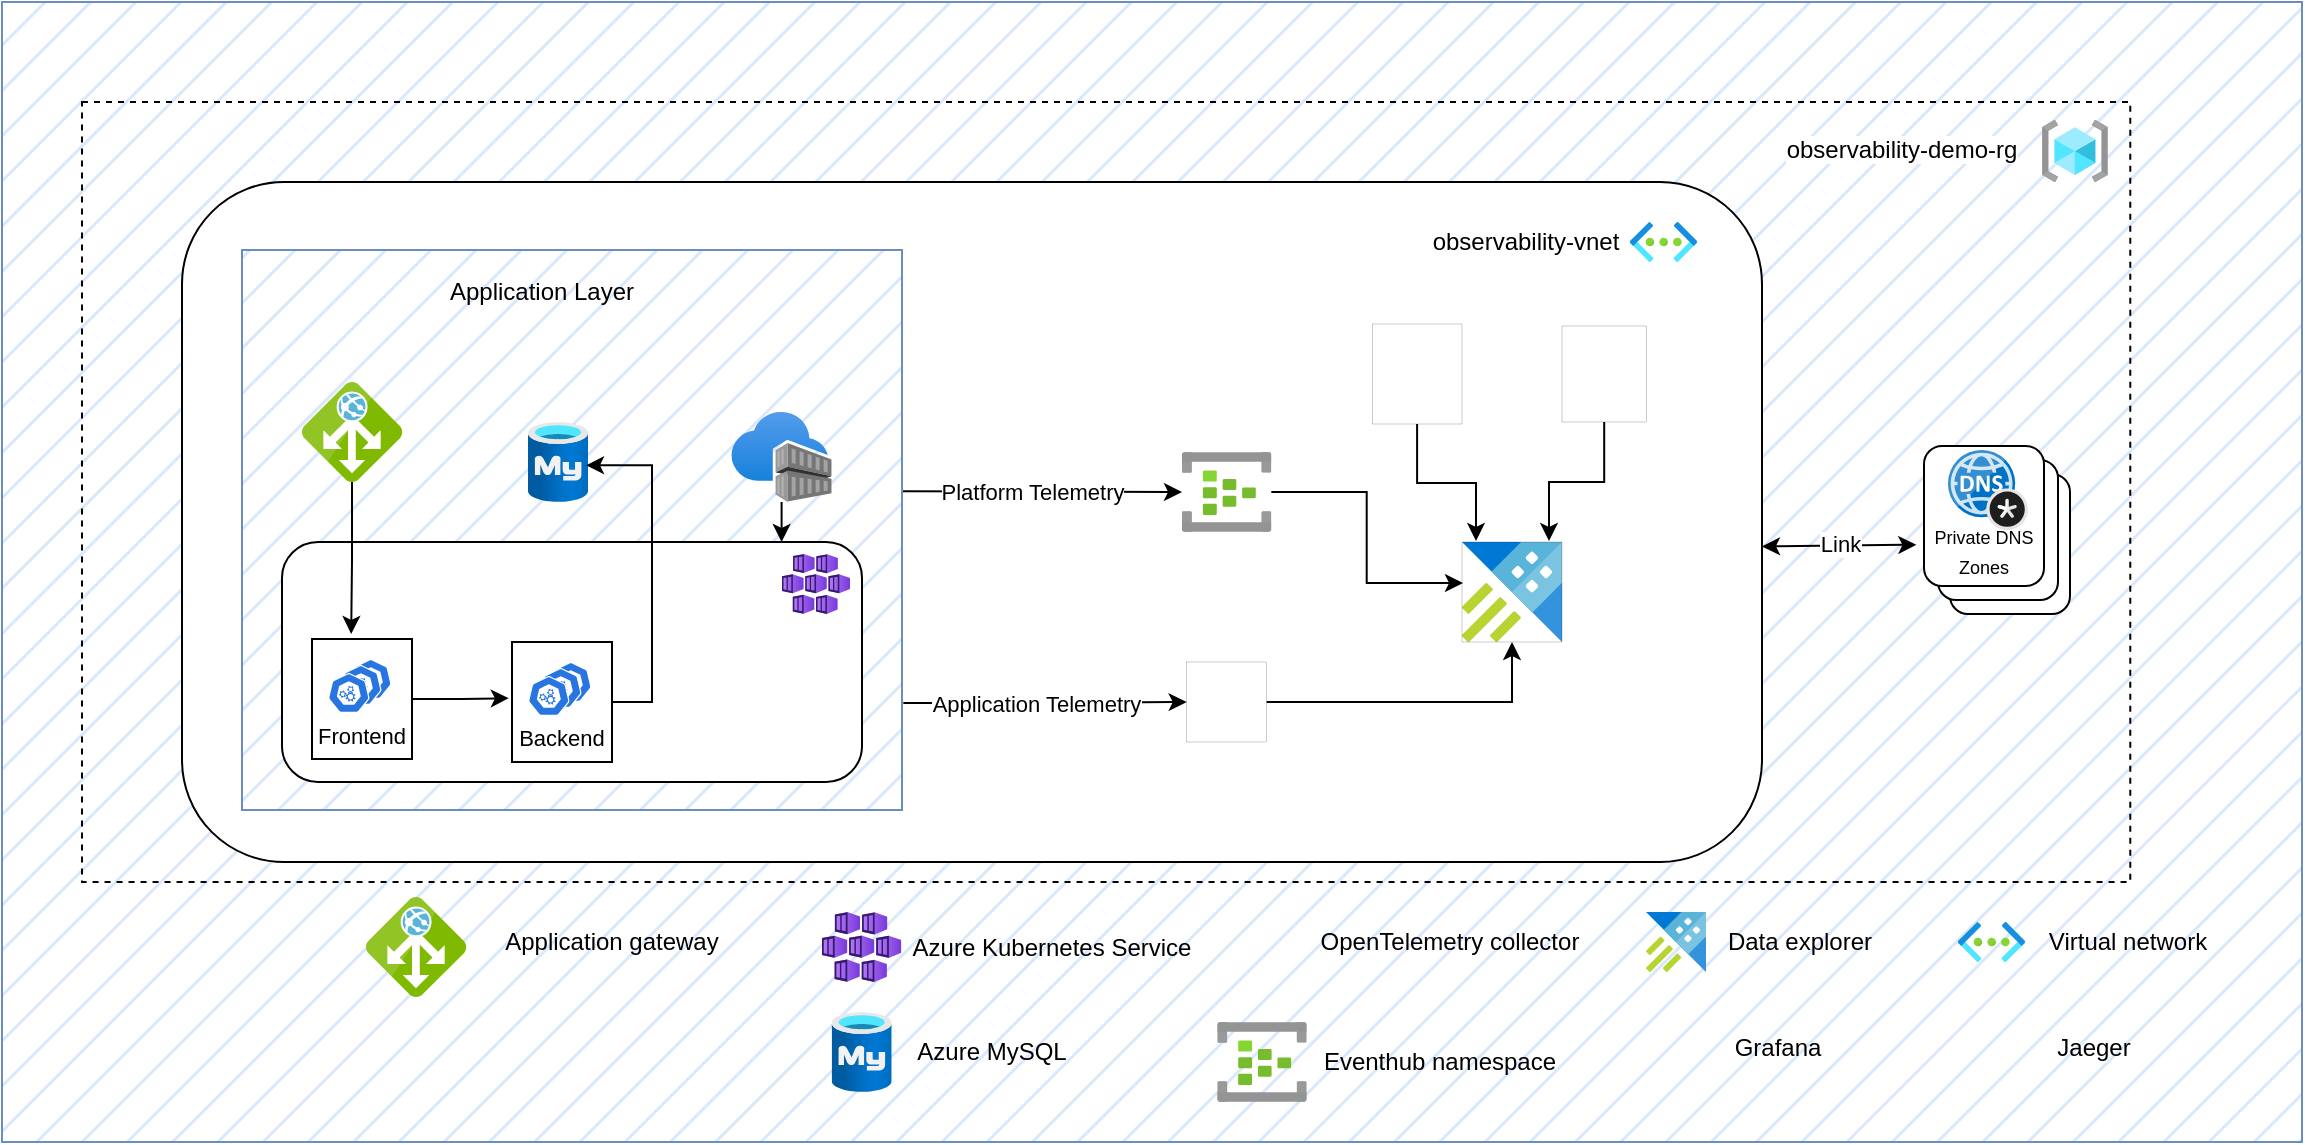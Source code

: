 <mxfile version="26.0.9">
  <diagram name="Page-1" id="GMO3YQDFHARuqXottcGS">
    <mxGraphModel dx="466" dy="330" grid="1" gridSize="10" guides="1" tooltips="1" connect="1" arrows="1" fold="1" page="1" pageScale="1" pageWidth="850" pageHeight="1100" math="0" shadow="0">
      <root>
        <mxCell id="0" />
        <mxCell id="1" parent="0" />
        <UserObject label="" id="_1PXEeMUK1e578rC1gDx-1">
          <mxCell style="rounded=0;whiteSpace=wrap;html=1;fillColor=#dae8fc;strokeColor=#6c8ebf;fillStyle=hatch;labelPosition=center;verticalLabelPosition=top;align=center;verticalAlign=bottom;" parent="1" vertex="1">
            <mxGeometry x="280" y="300" width="1150" height="570" as="geometry" />
          </mxCell>
        </UserObject>
        <mxCell id="_1PXEeMUK1e578rC1gDx-2" value="e" style="rounded=0;whiteSpace=wrap;html=1;dashed=1;fillColor=none;" parent="1" vertex="1">
          <mxGeometry x="320" y="350" width="1024.14" height="390" as="geometry" />
        </mxCell>
        <mxCell id="_1PXEeMUK1e578rC1gDx-3" value="" style="rounded=1;whiteSpace=wrap;html=1;" parent="1" vertex="1">
          <mxGeometry x="370" y="390" width="790" height="340" as="geometry" />
        </mxCell>
        <mxCell id="_1PXEeMUK1e578rC1gDx-4" value="" style="image;aspect=fixed;html=1;points=[];align=center;fontSize=12;image=img/lib/azure2/networking/Virtual_Networks.svg;" parent="1" vertex="1">
          <mxGeometry x="1094" y="410" width="33.5" height="20" as="geometry" />
        </mxCell>
        <mxCell id="_1PXEeMUK1e578rC1gDx-5" value="observability-vnet" style="text;html=1;align=center;verticalAlign=middle;whiteSpace=wrap;rounded=0;" parent="1" vertex="1">
          <mxGeometry x="982" y="405" width="120" height="30" as="geometry" />
        </mxCell>
        <mxCell id="_1PXEeMUK1e578rC1gDx-22" value="" style="group" parent="1" vertex="1" connectable="0">
          <mxGeometry x="1241" y="522" width="73" height="84" as="geometry" />
        </mxCell>
        <mxCell id="_1PXEeMUK1e578rC1gDx-23" value="" style="rounded=1;whiteSpace=wrap;html=1;" parent="_1PXEeMUK1e578rC1gDx-22" vertex="1">
          <mxGeometry x="13" y="14" width="60" height="70" as="geometry" />
        </mxCell>
        <mxCell id="_1PXEeMUK1e578rC1gDx-24" value="" style="rounded=1;whiteSpace=wrap;html=1;" parent="_1PXEeMUK1e578rC1gDx-22" vertex="1">
          <mxGeometry x="7" y="7" width="60" height="70" as="geometry" />
        </mxCell>
        <mxCell id="_1PXEeMUK1e578rC1gDx-25" value="" style="rounded=1;whiteSpace=wrap;html=1;" parent="_1PXEeMUK1e578rC1gDx-22" vertex="1">
          <mxGeometry width="60" height="70" as="geometry" />
        </mxCell>
        <mxCell id="_1PXEeMUK1e578rC1gDx-26" value="" style="image;sketch=0;aspect=fixed;html=1;points=[];align=center;fontSize=12;image=img/lib/mscae/DNS_Private_Zones.svg;" parent="_1PXEeMUK1e578rC1gDx-22" vertex="1">
          <mxGeometry x="12" y="2" width="40" height="40" as="geometry" />
        </mxCell>
        <mxCell id="_1PXEeMUK1e578rC1gDx-27" value="&lt;font style=&quot;font-size: 9px;&quot;&gt;Private DNS Zones&lt;/font&gt;" style="text;html=1;align=center;verticalAlign=middle;whiteSpace=wrap;rounded=0;" parent="_1PXEeMUK1e578rC1gDx-22" vertex="1">
          <mxGeometry y="37" width="60" height="30" as="geometry" />
        </mxCell>
        <mxCell id="_1PXEeMUK1e578rC1gDx-28" value="" style="endArrow=classic;startArrow=classic;html=1;rounded=0;entryX=-0.064;entryY=0.412;entryDx=0;entryDy=0;entryPerimeter=0;exitX=1;exitY=0.536;exitDx=0;exitDy=0;exitPerimeter=0;" parent="1" source="_1PXEeMUK1e578rC1gDx-3" target="_1PXEeMUK1e578rC1gDx-27" edge="1">
          <mxGeometry width="50" height="50" relative="1" as="geometry">
            <mxPoint x="1240" y="570" as="sourcePoint" />
            <mxPoint x="1290" y="520" as="targetPoint" />
          </mxGeometry>
        </mxCell>
        <mxCell id="_1PXEeMUK1e578rC1gDx-29" value="Link" style="edgeLabel;html=1;align=center;verticalAlign=middle;resizable=0;points=[];" parent="_1PXEeMUK1e578rC1gDx-28" vertex="1" connectable="0">
          <mxGeometry x="0.201" y="1" relative="1" as="geometry">
            <mxPoint x="-8" as="offset" />
          </mxGeometry>
        </mxCell>
        <mxCell id="_1PXEeMUK1e578rC1gDx-92" value="" style="image;aspect=fixed;html=1;points=[];align=left;fontSize=12;image=img/lib/azure2/general/Resource_Groups.svg;labelPosition=right;verticalLabelPosition=middle;verticalAlign=middle;" parent="1" vertex="1">
          <mxGeometry x="1300" y="359" width="32.94" height="31" as="geometry" />
        </mxCell>
        <mxCell id="_1PXEeMUK1e578rC1gDx-93" value="&lt;div style=&quot;text-align: left;&quot;&gt;&lt;span style=&quot;color: light-dark(rgb(0, 0, 0), rgb(255, 255, 255)); text-wrap: nowrap; background-color: rgb(255, 255, 255);&quot;&gt;observability-demo-rg&lt;/span&gt;&lt;/div&gt;" style="text;html=1;align=center;verticalAlign=middle;whiteSpace=wrap;rounded=0;" parent="1" vertex="1">
          <mxGeometry x="1200" y="359" width="60" height="30" as="geometry" />
        </mxCell>
        <mxCell id="_1PXEeMUK1e578rC1gDx-161" value="" style="image;aspect=fixed;html=1;points=[];align=center;fontSize=12;image=img/lib/azure2/networking/Virtual_Networks.svg;" parent="1" vertex="1">
          <mxGeometry x="1258" y="760" width="33.5" height="20" as="geometry" />
        </mxCell>
        <mxCell id="_1PXEeMUK1e578rC1gDx-162" value="Virtual network" style="text;html=1;align=center;verticalAlign=middle;whiteSpace=wrap;rounded=0;" parent="1" vertex="1">
          <mxGeometry x="1291.5" y="755" width="102" height="30" as="geometry" />
        </mxCell>
        <mxCell id="_1PXEeMUK1e578rC1gDx-166" value="" style="image;sketch=0;aspect=fixed;html=1;points=[];align=center;fontSize=12;image=img/lib/mscae/Azure_Data_Explorer_Clusters.svg;imageBorder=default;strokeWidth=0.1;" parent="1" vertex="1">
          <mxGeometry x="1010" y="570" width="50" height="50" as="geometry" />
        </mxCell>
        <mxCell id="_1PXEeMUK1e578rC1gDx-332" value="" style="image;sketch=0;aspect=fixed;html=1;points=[];align=center;fontSize=12;image=img/lib/mscae/Azure_Data_Explorer_Clusters.svg;" parent="1" vertex="1">
          <mxGeometry x="1102" y="755" width="30" height="30" as="geometry" />
        </mxCell>
        <mxCell id="_1PXEeMUK1e578rC1gDx-333" value="Data explorer" style="text;html=1;align=center;verticalAlign=middle;whiteSpace=wrap;rounded=0;" parent="1" vertex="1">
          <mxGeometry x="1127.5" y="755" width="102" height="30" as="geometry" />
        </mxCell>
        <mxCell id="_1PXEeMUK1e578rC1gDx-337" style="edgeStyle=orthogonalEdgeStyle;rounded=0;orthogonalLoop=1;jettySize=auto;html=1;" parent="1" source="_1PXEeMUK1e578rC1gDx-334" target="_1PXEeMUK1e578rC1gDx-166" edge="1">
          <mxGeometry relative="1" as="geometry" />
        </mxCell>
        <mxCell id="_1PXEeMUK1e578rC1gDx-334" value="" style="shape=image;verticalLabelPosition=bottom;labelBackgroundColor=default;verticalAlign=top;aspect=fixed;imageAspect=0;image=https://opentelemetry.io/img/logos/opentelemetry-icon-color.png;imageBorder=default;strokeWidth=0.1;" parent="1" vertex="1">
          <mxGeometry x="872.34" y="630" width="40" height="40" as="geometry" />
        </mxCell>
        <mxCell id="_1PXEeMUK1e578rC1gDx-335" value="" style="shape=image;verticalLabelPosition=bottom;labelBackgroundColor=default;verticalAlign=top;aspect=fixed;imageAspect=0;image=https://opentelemetry.io/img/logos/opentelemetry-icon-color.png;" parent="1" vertex="1">
          <mxGeometry x="890" y="750" width="40" height="40" as="geometry" />
        </mxCell>
        <mxCell id="_1PXEeMUK1e578rC1gDx-336" value="OpenTelemetry collector" style="text;html=1;align=center;verticalAlign=middle;whiteSpace=wrap;rounded=0;" parent="1" vertex="1">
          <mxGeometry x="938" y="755" width="132" height="30" as="geometry" />
        </mxCell>
        <mxCell id="_1PXEeMUK1e578rC1gDx-339" value="" style="shape=image;verticalLabelPosition=bottom;labelBackgroundColor=default;verticalAlign=top;aspect=fixed;imageAspect=0;image=https://static-00.iconduck.com/assets.00/grafana-color-icon-230x256-a4p6yuq1.png;imageBorder=default;strokeWidth=0.1;" parent="1" vertex="1">
          <mxGeometry x="965.07" y="461" width="44.93" height="50" as="geometry" />
        </mxCell>
        <mxCell id="_1PXEeMUK1e578rC1gDx-341" value="" style="shape=image;verticalLabelPosition=bottom;labelBackgroundColor=default;verticalAlign=top;aspect=fixed;imageAspect=0;image=https://images.ctfassets.net/aw6mkmszlj4x/7tnHhWpXwdmm92zwouCJtI/54d97b73889930e44c3dbe638a859524/Jaeger_logo.png;imageBorder=default;strokeWidth=0.1;" parent="1" vertex="1">
          <mxGeometry x="1060" y="462" width="42.19" height="48" as="geometry" />
        </mxCell>
        <mxCell id="_1PXEeMUK1e578rC1gDx-342" value="" style="shape=image;verticalLabelPosition=bottom;labelBackgroundColor=default;verticalAlign=top;aspect=fixed;imageAspect=0;image=https://images.ctfassets.net/aw6mkmszlj4x/7tnHhWpXwdmm92zwouCJtI/54d97b73889930e44c3dbe638a859524/Jaeger_logo.png;" parent="1" vertex="1">
          <mxGeometry x="1254.65" y="799" width="42.19" height="48" as="geometry" />
        </mxCell>
        <mxCell id="_1PXEeMUK1e578rC1gDx-343" value="Jaeger" style="text;html=1;align=center;verticalAlign=middle;whiteSpace=wrap;rounded=0;" parent="1" vertex="1">
          <mxGeometry x="1275" y="808" width="102" height="30" as="geometry" />
        </mxCell>
        <mxCell id="_1PXEeMUK1e578rC1gDx-344" value="" style="shape=image;verticalLabelPosition=bottom;labelBackgroundColor=default;verticalAlign=top;aspect=fixed;imageAspect=0;image=https://static-00.iconduck.com/assets.00/grafana-color-icon-230x256-a4p6yuq1.png;" parent="1" vertex="1">
          <mxGeometry x="1095.16" y="804.5" width="36.84" height="41" as="geometry" />
        </mxCell>
        <mxCell id="_1PXEeMUK1e578rC1gDx-345" value="Grafana" style="text;html=1;align=center;verticalAlign=middle;whiteSpace=wrap;rounded=0;" parent="1" vertex="1">
          <mxGeometry x="1132" y="808" width="72" height="30" as="geometry" />
        </mxCell>
        <mxCell id="_1PXEeMUK1e578rC1gDx-346" style="edgeStyle=orthogonalEdgeStyle;rounded=0;orthogonalLoop=1;jettySize=auto;html=1;entryX=0.87;entryY=-0.01;entryDx=0;entryDy=0;entryPerimeter=0;" parent="1" source="_1PXEeMUK1e578rC1gDx-341" target="_1PXEeMUK1e578rC1gDx-166" edge="1">
          <mxGeometry relative="1" as="geometry" />
        </mxCell>
        <mxCell id="_1PXEeMUK1e578rC1gDx-347" style="edgeStyle=orthogonalEdgeStyle;rounded=0;orthogonalLoop=1;jettySize=auto;html=1;entryX=0.14;entryY=-0.01;entryDx=0;entryDy=0;entryPerimeter=0;" parent="1" source="_1PXEeMUK1e578rC1gDx-339" target="_1PXEeMUK1e578rC1gDx-166" edge="1">
          <mxGeometry relative="1" as="geometry" />
        </mxCell>
        <mxCell id="_1PXEeMUK1e578rC1gDx-348" value="" style="image;aspect=fixed;html=1;points=[];align=center;fontSize=12;image=img/lib/azure2/iot/Event_Hubs.svg;" parent="1" vertex="1">
          <mxGeometry x="870" y="525" width="44.67" height="40" as="geometry" />
        </mxCell>
        <mxCell id="_1PXEeMUK1e578rC1gDx-349" style="edgeStyle=orthogonalEdgeStyle;rounded=0;orthogonalLoop=1;jettySize=auto;html=1;entryX=0.01;entryY=0.41;entryDx=0;entryDy=0;entryPerimeter=0;" parent="1" source="_1PXEeMUK1e578rC1gDx-348" target="_1PXEeMUK1e578rC1gDx-166" edge="1">
          <mxGeometry relative="1" as="geometry" />
        </mxCell>
        <mxCell id="_1PXEeMUK1e578rC1gDx-350" value="" style="image;aspect=fixed;html=1;points=[];align=center;fontSize=12;image=img/lib/azure2/iot/Event_Hubs.svg;" parent="1" vertex="1">
          <mxGeometry x="887.66" y="810" width="44.67" height="40" as="geometry" />
        </mxCell>
        <mxCell id="_1PXEeMUK1e578rC1gDx-351" value="Eventhub namespace" style="text;html=1;align=center;verticalAlign=middle;whiteSpace=wrap;rounded=0;" parent="1" vertex="1">
          <mxGeometry x="938" y="815" width="122" height="30" as="geometry" />
        </mxCell>
        <mxCell id="_1PXEeMUK1e578rC1gDx-354" style="edgeStyle=orthogonalEdgeStyle;rounded=0;orthogonalLoop=1;jettySize=auto;html=1;exitX=0.999;exitY=0.431;exitDx=0;exitDy=0;exitPerimeter=0;" parent="1" source="_1PXEeMUK1e578rC1gDx-352" target="_1PXEeMUK1e578rC1gDx-348" edge="1">
          <mxGeometry relative="1" as="geometry" />
        </mxCell>
        <mxCell id="_1PXEeMUK1e578rC1gDx-355" value="Platform Telemetry" style="edgeLabel;html=1;align=center;verticalAlign=middle;resizable=0;points=[];" parent="_1PXEeMUK1e578rC1gDx-354" vertex="1" connectable="0">
          <mxGeometry x="-0.068" relative="1" as="geometry">
            <mxPoint as="offset" />
          </mxGeometry>
        </mxCell>
        <UserObject label="" id="_1PXEeMUK1e578rC1gDx-352">
          <mxCell style="rounded=0;whiteSpace=wrap;html=1;fillColor=#dae8fc;strokeColor=#6c8ebf;fillStyle=hatch;labelPosition=center;verticalLabelPosition=top;align=center;verticalAlign=bottom;" parent="1" vertex="1">
            <mxGeometry x="400" y="424" width="330" height="280" as="geometry" />
          </mxCell>
        </UserObject>
        <mxCell id="_1PXEeMUK1e578rC1gDx-353" value="Application Layer" style="text;html=1;align=center;verticalAlign=middle;whiteSpace=wrap;rounded=0;" parent="1" vertex="1">
          <mxGeometry x="490" y="430" width="120" height="30" as="geometry" />
        </mxCell>
        <mxCell id="_1PXEeMUK1e578rC1gDx-356" style="edgeStyle=orthogonalEdgeStyle;rounded=0;orthogonalLoop=1;jettySize=auto;html=1;exitX=1.002;exitY=0.809;exitDx=0;exitDy=0;exitPerimeter=0;entryX=0;entryY=0.5;entryDx=0;entryDy=0;" parent="1" source="_1PXEeMUK1e578rC1gDx-352" target="_1PXEeMUK1e578rC1gDx-334" edge="1">
          <mxGeometry relative="1" as="geometry">
            <mxPoint x="734.67" y="649.83" as="sourcePoint" />
            <mxPoint x="874.67" y="649.83" as="targetPoint" />
          </mxGeometry>
        </mxCell>
        <mxCell id="_1PXEeMUK1e578rC1gDx-357" value="Application Telemetry" style="edgeLabel;html=1;align=center;verticalAlign=middle;resizable=0;points=[];" parent="_1PXEeMUK1e578rC1gDx-356" vertex="1" connectable="0">
          <mxGeometry x="-0.068" relative="1" as="geometry">
            <mxPoint as="offset" />
          </mxGeometry>
        </mxCell>
        <mxCell id="_1PXEeMUK1e578rC1gDx-359" value="" style="rounded=1;whiteSpace=wrap;html=1;" parent="1" vertex="1">
          <mxGeometry x="420" y="570" width="290" height="120" as="geometry" />
        </mxCell>
        <mxCell id="_1PXEeMUK1e578rC1gDx-360" value="" style="image;aspect=fixed;html=1;points=[];align=center;fontSize=12;image=img/lib/azure2/compute/Kubernetes_Services.svg;" parent="1" vertex="1">
          <mxGeometry x="670" y="576" width="34" height="30" as="geometry" />
        </mxCell>
        <mxCell id="_1PXEeMUK1e578rC1gDx-361" value="" style="image;aspect=fixed;html=1;points=[];align=center;fontSize=12;image=img/lib/azure2/compute/Kubernetes_Services.svg;" parent="1" vertex="1">
          <mxGeometry x="690" y="755" width="39.67" height="35" as="geometry" />
        </mxCell>
        <mxCell id="_1PXEeMUK1e578rC1gDx-362" value="Azure Kubernetes Service" style="text;html=1;align=center;verticalAlign=middle;whiteSpace=wrap;rounded=0;" parent="1" vertex="1">
          <mxGeometry x="730" y="757.5" width="150" height="30" as="geometry" />
        </mxCell>
        <mxCell id="_1PXEeMUK1e578rC1gDx-363" value="" style="image;aspect=fixed;html=1;points=[];align=center;fontSize=12;image=img/lib/azure2/databases/Azure_Database_MySQL_Server.svg;" parent="1" vertex="1">
          <mxGeometry x="543" y="510" width="30" height="40" as="geometry" />
        </mxCell>
        <mxCell id="_1PXEeMUK1e578rC1gDx-364" value="" style="image;sketch=0;aspect=fixed;html=1;points=[];align=center;fontSize=12;image=img/lib/mscae/Application_Gateway.svg;" parent="1" vertex="1">
          <mxGeometry x="430" y="490" width="50" height="50" as="geometry" />
        </mxCell>
        <mxCell id="_1PXEeMUK1e578rC1gDx-365" value="" style="image;aspect=fixed;html=1;points=[];align=center;fontSize=12;image=img/lib/azure2/databases/Azure_Database_MySQL_Server.svg;" parent="1" vertex="1">
          <mxGeometry x="694.84" y="805" width="30" height="40" as="geometry" />
        </mxCell>
        <mxCell id="_1PXEeMUK1e578rC1gDx-366" value="Azure MySQL" style="text;html=1;align=center;verticalAlign=middle;whiteSpace=wrap;rounded=0;" parent="1" vertex="1">
          <mxGeometry x="730" y="810" width="90" height="30" as="geometry" />
        </mxCell>
        <mxCell id="_1PXEeMUK1e578rC1gDx-367" value="" style="image;sketch=0;aspect=fixed;html=1;points=[];align=center;fontSize=12;image=img/lib/mscae/Application_Gateway.svg;" parent="1" vertex="1">
          <mxGeometry x="462" y="747.5" width="50" height="50" as="geometry" />
        </mxCell>
        <mxCell id="_1PXEeMUK1e578rC1gDx-368" value="Application gateway" style="text;html=1;align=center;verticalAlign=middle;whiteSpace=wrap;rounded=0;" parent="1" vertex="1">
          <mxGeometry x="510" y="755" width="150" height="30" as="geometry" />
        </mxCell>
        <mxCell id="_1PXEeMUK1e578rC1gDx-370" value="" style="aspect=fixed;sketch=0;html=1;dashed=0;whitespace=wrap;verticalLabelPosition=bottom;verticalAlign=top;fillColor=#2875E2;strokeColor=#ffffff;points=[[0.005,0.63,0],[0.1,0.2,0],[0.9,0.2,0],[0.5,0,0],[0.995,0.63,0],[0.72,0.99,0],[0.5,1,0],[0.28,0.99,0]];shape=mxgraph.kubernetes.icon2;prIcon=api" parent="1" vertex="1">
          <mxGeometry x="454" y="628.5" width="20.83" height="20" as="geometry" />
        </mxCell>
        <mxCell id="_1PXEeMUK1e578rC1gDx-371" value="" style="aspect=fixed;sketch=0;html=1;dashed=0;whitespace=wrap;verticalLabelPosition=bottom;verticalAlign=top;fillColor=#2875E2;strokeColor=#ffffff;points=[[0.005,0.63,0],[0.1,0.2,0],[0.9,0.2,0],[0.5,0,0],[0.995,0.63,0],[0.72,0.99,0],[0.5,1,0],[0.28,0.99,0]];shape=mxgraph.kubernetes.icon2;prIcon=api" parent="1" vertex="1">
          <mxGeometry x="449" y="631.5" width="20.83" height="20" as="geometry" />
        </mxCell>
        <mxCell id="_1PXEeMUK1e578rC1gDx-372" value="" style="aspect=fixed;sketch=0;html=1;dashed=0;whitespace=wrap;verticalLabelPosition=bottom;verticalAlign=top;fillColor=#2875E2;strokeColor=#ffffff;points=[[0.005,0.63,0],[0.1,0.2,0],[0.9,0.2,0],[0.5,0,0],[0.995,0.63,0],[0.72,0.99,0],[0.5,1,0],[0.28,0.99,0]];shape=mxgraph.kubernetes.icon2;prIcon=api" parent="1" vertex="1">
          <mxGeometry x="443" y="635.5" width="20.83" height="20" as="geometry" />
        </mxCell>
        <mxCell id="_1PXEeMUK1e578rC1gDx-386" style="edgeStyle=orthogonalEdgeStyle;rounded=0;orthogonalLoop=1;jettySize=auto;html=1;entryX=-0.032;entryY=0.468;entryDx=0;entryDy=0;entryPerimeter=0;" parent="1" source="_1PXEeMUK1e578rC1gDx-373" target="_1PXEeMUK1e578rC1gDx-384" edge="1">
          <mxGeometry relative="1" as="geometry" />
        </mxCell>
        <mxCell id="_1PXEeMUK1e578rC1gDx-373" value="" style="rounded=0;whiteSpace=wrap;html=1;align=center;verticalAlign=middle;fontFamily=Helvetica;fontSize=12;fontColor=default;fillColor=none;gradientColor=none;" parent="1" vertex="1">
          <mxGeometry x="435" y="618.5" width="50" height="60" as="geometry" />
        </mxCell>
        <mxCell id="_1PXEeMUK1e578rC1gDx-374" value="&lt;font style=&quot;font-size: 11px;&quot;&gt;Frontend&lt;/font&gt;" style="text;html=1;align=center;verticalAlign=middle;whiteSpace=wrap;rounded=0;fontFamily=Helvetica;fontSize=12;fontColor=default;" parent="1" vertex="1">
          <mxGeometry x="430" y="651.5" width="60" height="30" as="geometry" />
        </mxCell>
        <mxCell id="_1PXEeMUK1e578rC1gDx-375" style="edgeStyle=orthogonalEdgeStyle;rounded=0;orthogonalLoop=1;jettySize=auto;html=1;entryX=0.392;entryY=-0.042;entryDx=0;entryDy=0;entryPerimeter=0;" parent="1" source="_1PXEeMUK1e578rC1gDx-364" target="_1PXEeMUK1e578rC1gDx-373" edge="1">
          <mxGeometry relative="1" as="geometry" />
        </mxCell>
        <mxCell id="_1PXEeMUK1e578rC1gDx-381" value="" style="aspect=fixed;sketch=0;html=1;dashed=0;whitespace=wrap;verticalLabelPosition=bottom;verticalAlign=top;fillColor=#2875E2;strokeColor=#ffffff;points=[[0.005,0.63,0],[0.1,0.2,0],[0.9,0.2,0],[0.5,0,0],[0.995,0.63,0],[0.72,0.99,0],[0.5,1,0],[0.28,0.99,0]];shape=mxgraph.kubernetes.icon2;prIcon=api" parent="1" vertex="1">
          <mxGeometry x="554" y="630" width="20.83" height="20" as="geometry" />
        </mxCell>
        <mxCell id="_1PXEeMUK1e578rC1gDx-382" value="" style="aspect=fixed;sketch=0;html=1;dashed=0;whitespace=wrap;verticalLabelPosition=bottom;verticalAlign=top;fillColor=#2875E2;strokeColor=#ffffff;points=[[0.005,0.63,0],[0.1,0.2,0],[0.9,0.2,0],[0.5,0,0],[0.995,0.63,0],[0.72,0.99,0],[0.5,1,0],[0.28,0.99,0]];shape=mxgraph.kubernetes.icon2;prIcon=api" parent="1" vertex="1">
          <mxGeometry x="549" y="633" width="20.83" height="20" as="geometry" />
        </mxCell>
        <mxCell id="_1PXEeMUK1e578rC1gDx-383" value="" style="aspect=fixed;sketch=0;html=1;dashed=0;whitespace=wrap;verticalLabelPosition=bottom;verticalAlign=top;fillColor=#2875E2;strokeColor=#ffffff;points=[[0.005,0.63,0],[0.1,0.2,0],[0.9,0.2,0],[0.5,0,0],[0.995,0.63,0],[0.72,0.99,0],[0.5,1,0],[0.28,0.99,0]];shape=mxgraph.kubernetes.icon2;prIcon=api" parent="1" vertex="1">
          <mxGeometry x="543" y="637" width="20.83" height="20" as="geometry" />
        </mxCell>
        <mxCell id="_1PXEeMUK1e578rC1gDx-384" value="" style="rounded=0;whiteSpace=wrap;html=1;align=center;verticalAlign=middle;fontFamily=Helvetica;fontSize=12;fontColor=default;fillColor=none;gradientColor=none;" parent="1" vertex="1">
          <mxGeometry x="535" y="620" width="50" height="60" as="geometry" />
        </mxCell>
        <mxCell id="_1PXEeMUK1e578rC1gDx-385" value="&lt;span style=&quot;font-size: 11px;&quot;&gt;Backend&lt;/span&gt;" style="text;html=1;align=center;verticalAlign=middle;whiteSpace=wrap;rounded=0;fontFamily=Helvetica;fontSize=12;fontColor=default;" parent="1" vertex="1">
          <mxGeometry x="530" y="653" width="60" height="30" as="geometry" />
        </mxCell>
        <mxCell id="_1PXEeMUK1e578rC1gDx-387" style="rounded=0;orthogonalLoop=1;jettySize=auto;html=1;entryX=0.967;entryY=0.541;entryDx=0;entryDy=0;entryPerimeter=0;jumpStyle=none;strokeColor=default;edgeStyle=orthogonalEdgeStyle;exitX=1;exitY=0.5;exitDx=0;exitDy=0;" parent="1" source="_1PXEeMUK1e578rC1gDx-384" target="_1PXEeMUK1e578rC1gDx-363" edge="1">
          <mxGeometry relative="1" as="geometry" />
        </mxCell>
        <mxCell id="ZhGrUoOq-ffcbPuQ6ynx-1" value="" style="image;aspect=fixed;html=1;points=[];align=center;fontSize=12;image=img/lib/azure2/containers/Container_Registries.svg;" vertex="1" parent="1">
          <mxGeometry x="644.68" y="505" width="50.16" height="45" as="geometry" />
        </mxCell>
        <mxCell id="ZhGrUoOq-ffcbPuQ6ynx-2" style="edgeStyle=orthogonalEdgeStyle;rounded=0;orthogonalLoop=1;jettySize=auto;html=1;entryX=0.864;entryY=-0.002;entryDx=0;entryDy=0;entryPerimeter=0;" edge="1" parent="1" source="ZhGrUoOq-ffcbPuQ6ynx-1" target="_1PXEeMUK1e578rC1gDx-359">
          <mxGeometry relative="1" as="geometry" />
        </mxCell>
      </root>
    </mxGraphModel>
  </diagram>
</mxfile>
